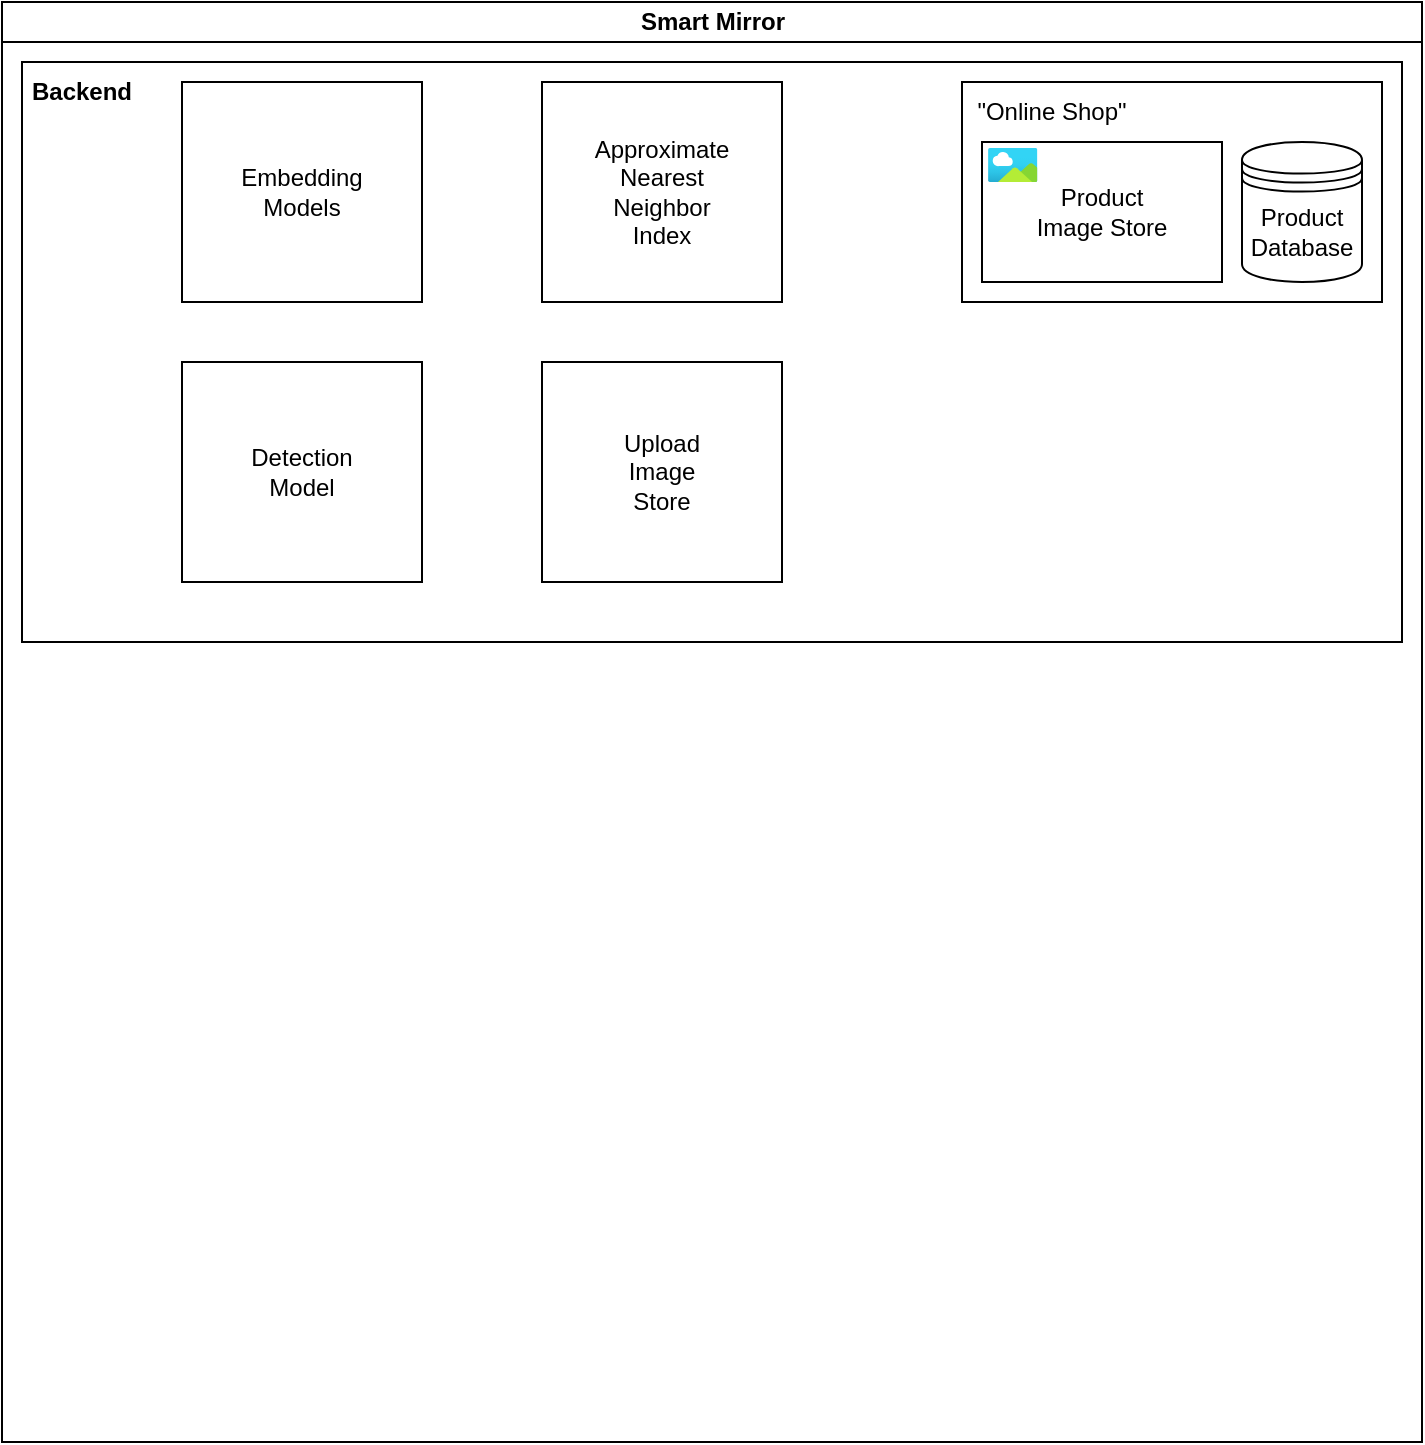<mxfile version="20.2.0" type="github">
  <diagram id="prtHgNgQTEPvFCAcTncT" name="Page-1">
    <mxGraphModel dx="1141" dy="641" grid="1" gridSize="10" guides="1" tooltips="1" connect="1" arrows="1" fold="1" page="1" pageScale="1" pageWidth="827" pageHeight="1169" math="0" shadow="0">
      <root>
        <mxCell id="0" />
        <mxCell id="1" parent="0" />
        <mxCell id="dNxyNK7c78bLwvsdeMH5-11" value="Smart Mirror" style="swimlane;html=1;startSize=20;horizontal=1;containerType=tree;glass=0;" parent="1" vertex="1">
          <mxGeometry x="40" y="40" width="710" height="720" as="geometry" />
        </mxCell>
        <mxCell id="sq-094XTR7iC1y0CKedi-1" value="" style="rounded=0;whiteSpace=wrap;html=1;" vertex="1" parent="dNxyNK7c78bLwvsdeMH5-11">
          <mxGeometry x="10" y="30" width="690" height="290" as="geometry" />
        </mxCell>
        <mxCell id="sq-094XTR7iC1y0CKedi-2" value="&lt;b&gt;Backend&lt;/b&gt;" style="text;html=1;strokeColor=none;fillColor=none;align=center;verticalAlign=middle;whiteSpace=wrap;rounded=0;" vertex="1" parent="dNxyNK7c78bLwvsdeMH5-11">
          <mxGeometry x="10" y="30" width="60" height="30" as="geometry" />
        </mxCell>
        <mxCell id="sq-094XTR7iC1y0CKedi-3" value="" style="rounded=0;whiteSpace=wrap;html=1;" vertex="1" parent="dNxyNK7c78bLwvsdeMH5-11">
          <mxGeometry x="480" y="40" width="210" height="110" as="geometry" />
        </mxCell>
        <mxCell id="sq-094XTR7iC1y0CKedi-4" value="&quot;Online Shop&quot;" style="text;html=1;strokeColor=none;fillColor=none;align=center;verticalAlign=middle;whiteSpace=wrap;rounded=0;" vertex="1" parent="dNxyNK7c78bLwvsdeMH5-11">
          <mxGeometry x="480" y="40" width="90" height="30" as="geometry" />
        </mxCell>
        <mxCell id="sq-094XTR7iC1y0CKedi-5" value="" style="shape=datastore;whiteSpace=wrap;html=1;" vertex="1" parent="dNxyNK7c78bLwvsdeMH5-11">
          <mxGeometry x="620" y="70" width="60" height="70" as="geometry" />
        </mxCell>
        <mxCell id="sq-094XTR7iC1y0CKedi-6" value="Product Database" style="text;html=1;strokeColor=none;fillColor=none;align=center;verticalAlign=middle;whiteSpace=wrap;rounded=0;" vertex="1" parent="dNxyNK7c78bLwvsdeMH5-11">
          <mxGeometry x="620" y="100" width="60" height="30" as="geometry" />
        </mxCell>
        <mxCell id="sq-094XTR7iC1y0CKedi-7" value="" style="rounded=0;whiteSpace=wrap;html=1;" vertex="1" parent="dNxyNK7c78bLwvsdeMH5-11">
          <mxGeometry x="490" y="70" width="120" height="70" as="geometry" />
        </mxCell>
        <mxCell id="sq-094XTR7iC1y0CKedi-8" value="" style="aspect=fixed;html=1;points=[];align=center;image;fontSize=12;image=img/lib/azure2/general/Image.svg;" vertex="1" parent="dNxyNK7c78bLwvsdeMH5-11">
          <mxGeometry x="493" y="73" width="24.73" height="17" as="geometry" />
        </mxCell>
        <mxCell id="sq-094XTR7iC1y0CKedi-11" value="Product Image Store" style="text;html=1;strokeColor=none;fillColor=none;align=center;verticalAlign=middle;whiteSpace=wrap;rounded=0;" vertex="1" parent="dNxyNK7c78bLwvsdeMH5-11">
          <mxGeometry x="515" y="90" width="70" height="30" as="geometry" />
        </mxCell>
        <mxCell id="sq-094XTR7iC1y0CKedi-12" value="" style="rounded=0;whiteSpace=wrap;html=1;" vertex="1" parent="dNxyNK7c78bLwvsdeMH5-11">
          <mxGeometry x="270" y="40" width="120" height="110" as="geometry" />
        </mxCell>
        <mxCell id="sq-094XTR7iC1y0CKedi-13" value="Approximate Nearest Neighbor Index" style="text;html=1;strokeColor=none;fillColor=none;align=center;verticalAlign=middle;whiteSpace=wrap;rounded=0;" vertex="1" parent="dNxyNK7c78bLwvsdeMH5-11">
          <mxGeometry x="300" y="80" width="60" height="30" as="geometry" />
        </mxCell>
        <mxCell id="sq-094XTR7iC1y0CKedi-14" value="" style="rounded=0;whiteSpace=wrap;html=1;" vertex="1" parent="dNxyNK7c78bLwvsdeMH5-11">
          <mxGeometry x="90" y="40" width="120" height="110" as="geometry" />
        </mxCell>
        <mxCell id="sq-094XTR7iC1y0CKedi-15" value="Embedding Models" style="text;html=1;strokeColor=none;fillColor=none;align=center;verticalAlign=middle;whiteSpace=wrap;rounded=0;" vertex="1" parent="dNxyNK7c78bLwvsdeMH5-11">
          <mxGeometry x="120" y="80" width="60" height="30" as="geometry" />
        </mxCell>
        <mxCell id="sq-094XTR7iC1y0CKedi-17" value="" style="rounded=0;whiteSpace=wrap;html=1;" vertex="1" parent="dNxyNK7c78bLwvsdeMH5-11">
          <mxGeometry x="90" y="180" width="120" height="110" as="geometry" />
        </mxCell>
        <mxCell id="sq-094XTR7iC1y0CKedi-18" value="Detection Model" style="text;html=1;strokeColor=none;fillColor=none;align=center;verticalAlign=middle;whiteSpace=wrap;rounded=0;" vertex="1" parent="dNxyNK7c78bLwvsdeMH5-11">
          <mxGeometry x="120" y="220" width="60" height="30" as="geometry" />
        </mxCell>
        <mxCell id="sq-094XTR7iC1y0CKedi-19" value="" style="rounded=0;whiteSpace=wrap;html=1;" vertex="1" parent="dNxyNK7c78bLwvsdeMH5-11">
          <mxGeometry x="270" y="180" width="120" height="110" as="geometry" />
        </mxCell>
        <mxCell id="sq-094XTR7iC1y0CKedi-20" value="Upload Image Store" style="text;html=1;strokeColor=none;fillColor=none;align=center;verticalAlign=middle;whiteSpace=wrap;rounded=0;" vertex="1" parent="dNxyNK7c78bLwvsdeMH5-11">
          <mxGeometry x="300" y="220" width="60" height="30" as="geometry" />
        </mxCell>
      </root>
    </mxGraphModel>
  </diagram>
</mxfile>
